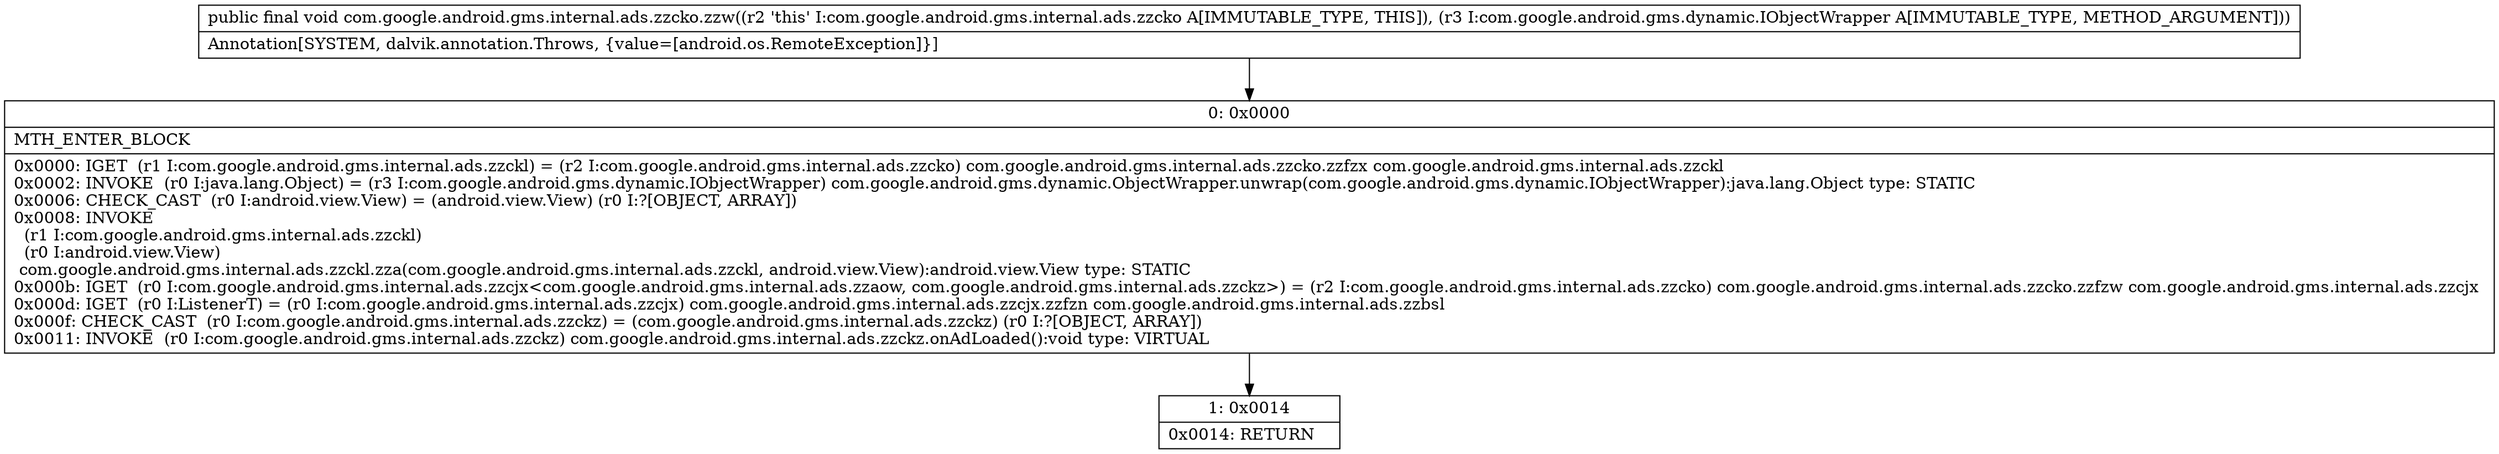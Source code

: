 digraph "CFG forcom.google.android.gms.internal.ads.zzcko.zzw(Lcom\/google\/android\/gms\/dynamic\/IObjectWrapper;)V" {
Node_0 [shape=record,label="{0\:\ 0x0000|MTH_ENTER_BLOCK\l|0x0000: IGET  (r1 I:com.google.android.gms.internal.ads.zzckl) = (r2 I:com.google.android.gms.internal.ads.zzcko) com.google.android.gms.internal.ads.zzcko.zzfzx com.google.android.gms.internal.ads.zzckl \l0x0002: INVOKE  (r0 I:java.lang.Object) = (r3 I:com.google.android.gms.dynamic.IObjectWrapper) com.google.android.gms.dynamic.ObjectWrapper.unwrap(com.google.android.gms.dynamic.IObjectWrapper):java.lang.Object type: STATIC \l0x0006: CHECK_CAST  (r0 I:android.view.View) = (android.view.View) (r0 I:?[OBJECT, ARRAY]) \l0x0008: INVOKE  \l  (r1 I:com.google.android.gms.internal.ads.zzckl)\l  (r0 I:android.view.View)\l com.google.android.gms.internal.ads.zzckl.zza(com.google.android.gms.internal.ads.zzckl, android.view.View):android.view.View type: STATIC \l0x000b: IGET  (r0 I:com.google.android.gms.internal.ads.zzcjx\<com.google.android.gms.internal.ads.zzaow, com.google.android.gms.internal.ads.zzckz\>) = (r2 I:com.google.android.gms.internal.ads.zzcko) com.google.android.gms.internal.ads.zzcko.zzfzw com.google.android.gms.internal.ads.zzcjx \l0x000d: IGET  (r0 I:ListenerT) = (r0 I:com.google.android.gms.internal.ads.zzcjx) com.google.android.gms.internal.ads.zzcjx.zzfzn com.google.android.gms.internal.ads.zzbsl \l0x000f: CHECK_CAST  (r0 I:com.google.android.gms.internal.ads.zzckz) = (com.google.android.gms.internal.ads.zzckz) (r0 I:?[OBJECT, ARRAY]) \l0x0011: INVOKE  (r0 I:com.google.android.gms.internal.ads.zzckz) com.google.android.gms.internal.ads.zzckz.onAdLoaded():void type: VIRTUAL \l}"];
Node_1 [shape=record,label="{1\:\ 0x0014|0x0014: RETURN   \l}"];
MethodNode[shape=record,label="{public final void com.google.android.gms.internal.ads.zzcko.zzw((r2 'this' I:com.google.android.gms.internal.ads.zzcko A[IMMUTABLE_TYPE, THIS]), (r3 I:com.google.android.gms.dynamic.IObjectWrapper A[IMMUTABLE_TYPE, METHOD_ARGUMENT]))  | Annotation[SYSTEM, dalvik.annotation.Throws, \{value=[android.os.RemoteException]\}]\l}"];
MethodNode -> Node_0;
Node_0 -> Node_1;
}

